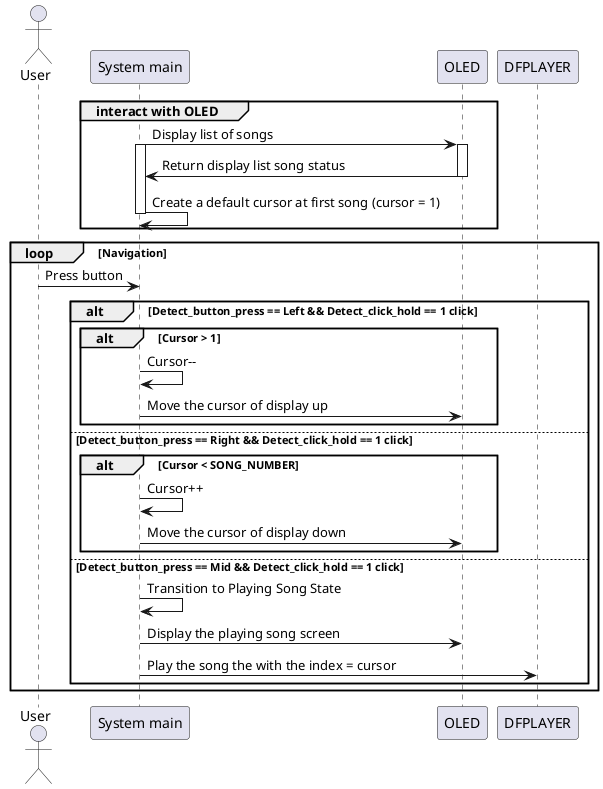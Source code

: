 @startuml system_list_song_screen
actor User
participant "System main"   as    System_main
participant OLED
participant DFPLAYER

group interact with OLED

System_main -> OLED: Display list of songs
activate System_main
activate OLED
OLED -> System_main: Return display list song status  
deactivate OLED
System_main -> System_main: Create a default cursor at first song (cursor = 1)
deactivate System_main

end


loop Navigation
    User -> System_main: Press button

    alt Detect_button_press == Left && Detect_click_hold == 1 click
        alt Cursor > 1
            System_main -> System_main: Cursor--
            System_main -> OLED: Move the cursor of display up
        end

    else Detect_button_press == Right && Detect_click_hold == 1 click
        alt Cursor < SONG_NUMBER
            System_main -> System_main: Cursor++
            System_main -> OLED: Move the cursor of display down
        end

    else Detect_button_press == Mid && Detect_click_hold == 1 click
        System_main -> System_main: Transition to Playing Song State
        System_main -> OLED: Display the playing song screen
        System_main -> DFPLAYER: Play the song the with the index = cursor
    end
end
@enduml




